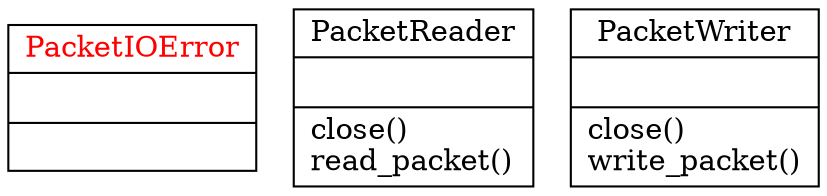 digraph  {
charset="utf-8"
rankdir=BT
"0" [fontcolor="red", label="{PacketIOError|\l|}", shape="record"];
"1" [label="{PacketReader|\l|close()\lread_packet()\l}", shape="record"];
"2" [label="{PacketWriter|\l|close()\lwrite_packet()\l}", shape="record"];
}
